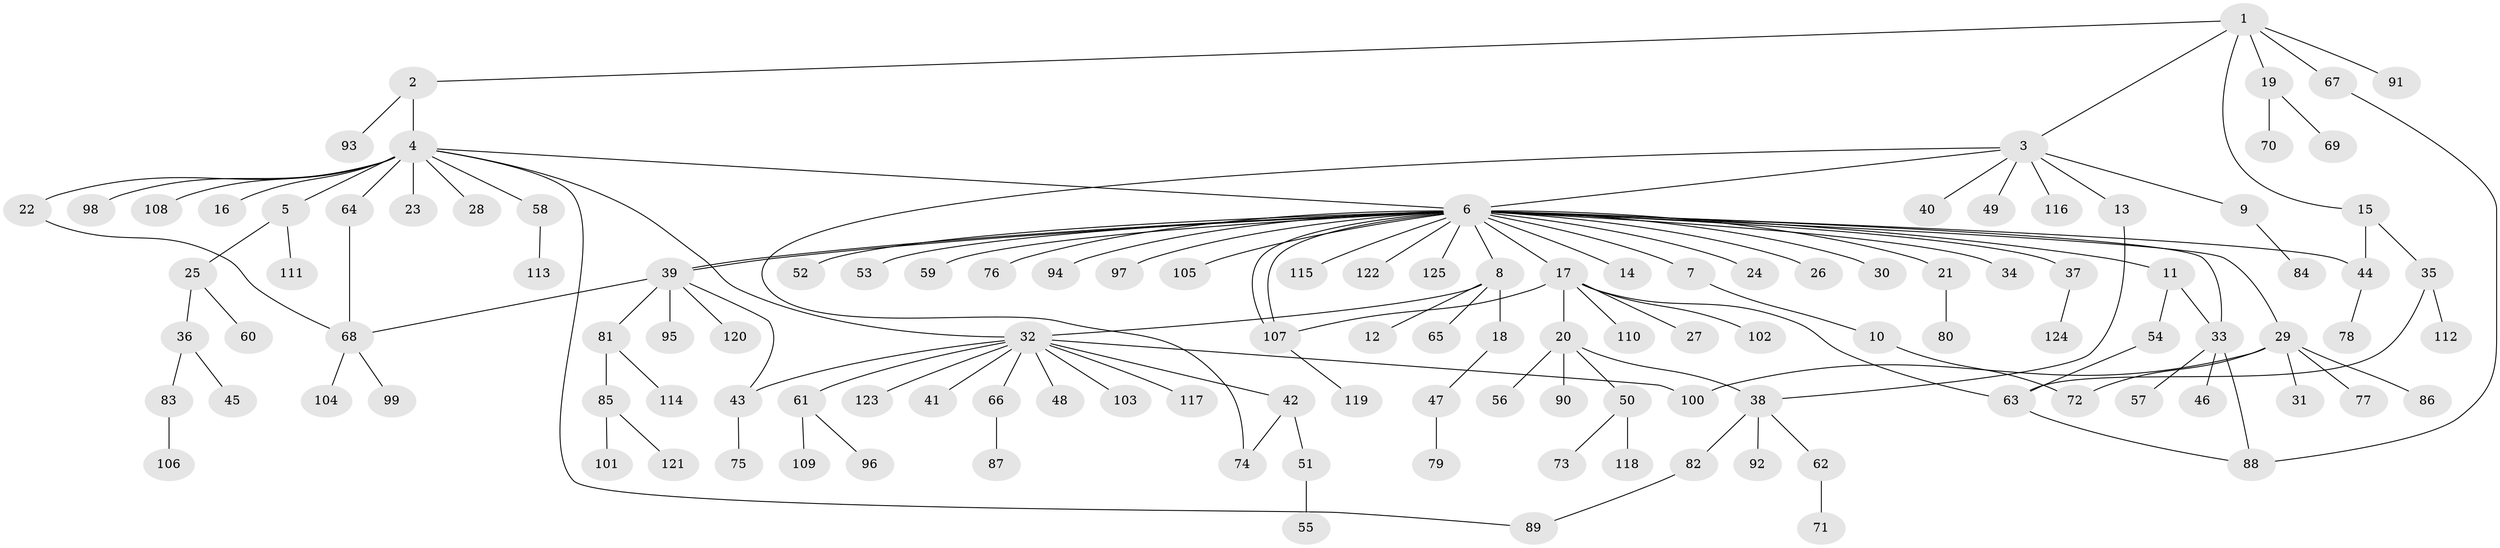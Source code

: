 // Generated by graph-tools (version 1.1) at 2025/49/03/09/25 03:49:58]
// undirected, 125 vertices, 143 edges
graph export_dot {
graph [start="1"]
  node [color=gray90,style=filled];
  1;
  2;
  3;
  4;
  5;
  6;
  7;
  8;
  9;
  10;
  11;
  12;
  13;
  14;
  15;
  16;
  17;
  18;
  19;
  20;
  21;
  22;
  23;
  24;
  25;
  26;
  27;
  28;
  29;
  30;
  31;
  32;
  33;
  34;
  35;
  36;
  37;
  38;
  39;
  40;
  41;
  42;
  43;
  44;
  45;
  46;
  47;
  48;
  49;
  50;
  51;
  52;
  53;
  54;
  55;
  56;
  57;
  58;
  59;
  60;
  61;
  62;
  63;
  64;
  65;
  66;
  67;
  68;
  69;
  70;
  71;
  72;
  73;
  74;
  75;
  76;
  77;
  78;
  79;
  80;
  81;
  82;
  83;
  84;
  85;
  86;
  87;
  88;
  89;
  90;
  91;
  92;
  93;
  94;
  95;
  96;
  97;
  98;
  99;
  100;
  101;
  102;
  103;
  104;
  105;
  106;
  107;
  108;
  109;
  110;
  111;
  112;
  113;
  114;
  115;
  116;
  117;
  118;
  119;
  120;
  121;
  122;
  123;
  124;
  125;
  1 -- 2;
  1 -- 3;
  1 -- 15;
  1 -- 19;
  1 -- 67;
  1 -- 91;
  2 -- 4;
  2 -- 93;
  3 -- 6;
  3 -- 9;
  3 -- 13;
  3 -- 40;
  3 -- 49;
  3 -- 74;
  3 -- 116;
  4 -- 5;
  4 -- 6;
  4 -- 16;
  4 -- 22;
  4 -- 23;
  4 -- 28;
  4 -- 32;
  4 -- 58;
  4 -- 64;
  4 -- 89;
  4 -- 98;
  4 -- 108;
  5 -- 25;
  5 -- 111;
  6 -- 7;
  6 -- 8;
  6 -- 11;
  6 -- 14;
  6 -- 17;
  6 -- 21;
  6 -- 24;
  6 -- 26;
  6 -- 29;
  6 -- 30;
  6 -- 33;
  6 -- 34;
  6 -- 37;
  6 -- 39;
  6 -- 39;
  6 -- 44;
  6 -- 52;
  6 -- 53;
  6 -- 59;
  6 -- 76;
  6 -- 94;
  6 -- 97;
  6 -- 105;
  6 -- 107;
  6 -- 107;
  6 -- 115;
  6 -- 122;
  6 -- 125;
  7 -- 10;
  8 -- 12;
  8 -- 18;
  8 -- 32;
  8 -- 65;
  9 -- 84;
  10 -- 72;
  11 -- 33;
  11 -- 54;
  13 -- 38;
  15 -- 35;
  15 -- 44;
  17 -- 20;
  17 -- 27;
  17 -- 63;
  17 -- 102;
  17 -- 107;
  17 -- 110;
  18 -- 47;
  19 -- 69;
  19 -- 70;
  20 -- 38;
  20 -- 50;
  20 -- 56;
  20 -- 90;
  21 -- 80;
  22 -- 68;
  25 -- 36;
  25 -- 60;
  29 -- 31;
  29 -- 72;
  29 -- 77;
  29 -- 86;
  29 -- 100;
  32 -- 41;
  32 -- 42;
  32 -- 43;
  32 -- 48;
  32 -- 61;
  32 -- 66;
  32 -- 100;
  32 -- 103;
  32 -- 117;
  32 -- 123;
  33 -- 46;
  33 -- 57;
  33 -- 88;
  35 -- 63;
  35 -- 112;
  36 -- 45;
  36 -- 83;
  37 -- 124;
  38 -- 62;
  38 -- 82;
  38 -- 92;
  39 -- 43;
  39 -- 68;
  39 -- 81;
  39 -- 95;
  39 -- 120;
  42 -- 51;
  42 -- 74;
  43 -- 75;
  44 -- 78;
  47 -- 79;
  50 -- 73;
  50 -- 118;
  51 -- 55;
  54 -- 63;
  58 -- 113;
  61 -- 96;
  61 -- 109;
  62 -- 71;
  63 -- 88;
  64 -- 68;
  66 -- 87;
  67 -- 88;
  68 -- 99;
  68 -- 104;
  81 -- 85;
  81 -- 114;
  82 -- 89;
  83 -- 106;
  85 -- 101;
  85 -- 121;
  107 -- 119;
}
